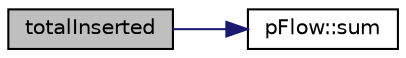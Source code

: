 digraph "totalInserted"
{
 // LATEX_PDF_SIZE
  edge [fontname="Helvetica",fontsize="10",labelfontname="Helvetica",labelfontsize="10"];
  node [fontname="Helvetica",fontsize="10",shape=record];
  rankdir="LR";
  Node1 [label="totalInserted",height=0.2,width=0.4,color="black", fillcolor="grey75", style="filled", fontcolor="black",tooltip="Total number inserted particles."];
  Node1 -> Node2 [color="midnightblue",fontsize="10",style="solid",fontname="Helvetica"];
  Node2 [label="pFlow::sum",height=0.2,width=0.4,color="black", fillcolor="white", style="filled",URL="$namespacepFlow.html#a5e5faf4a41be846e6a66a6fab9326ca9",tooltip=" "];
}
